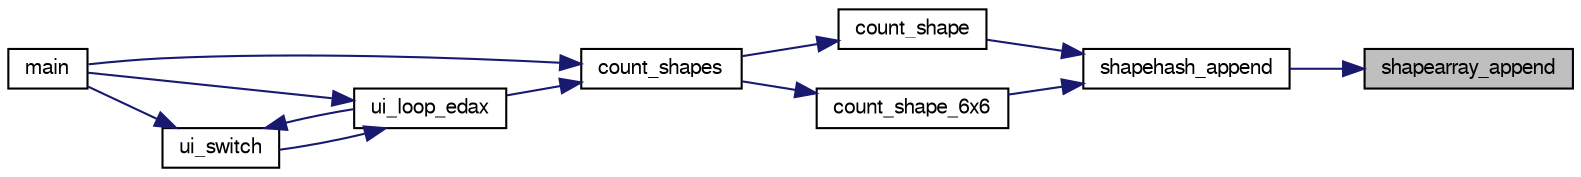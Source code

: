 digraph "shapearray_append"
{
 // LATEX_PDF_SIZE
  bgcolor="transparent";
  edge [fontname="FreeSans",fontsize="10",labelfontname="FreeSans",labelfontsize="10"];
  node [fontname="FreeSans",fontsize="10",shape=record];
  rankdir="RL";
  Node1 [label="shapearray_append",height=0.2,width=0.4,color="black", fillcolor="grey75", style="filled", fontcolor="black",tooltip="Append a shape into the array."];
  Node1 -> Node2 [dir="back",color="midnightblue",fontsize="10",style="solid",fontname="FreeSans"];
  Node2 [label="shapehash_append",height=0.2,width=0.4,color="black",URL="$perft_8c.html#aa9ccb76452b0e66397a5945782126ba8",tooltip="Append a shape to the hash table."];
  Node2 -> Node3 [dir="back",color="midnightblue",fontsize="10",style="solid",fontname="FreeSans"];
  Node3 [label="count_shape",height=0.2,width=0.4,color="black",URL="$perft_8c.html#ac407862f89888ec121363c7dd9a391ee",tooltip="Recursively count shapes."];
  Node3 -> Node4 [dir="back",color="midnightblue",fontsize="10",style="solid",fontname="FreeSans"];
  Node4 [label="count_shapes",height=0.2,width=0.4,color="black",URL="$perft_8c.html#ae1a42ac91b05bd8cbc864f4c1d9c7596",tooltip="Count shapes."];
  Node4 -> Node5 [dir="back",color="midnightblue",fontsize="10",style="solid",fontname="FreeSans"];
  Node5 [label="main",height=0.2,width=0.4,color="black",URL="$main_8c.html#a3c04138a5bfe5d72780bb7e82a18e627",tooltip="edax main function."];
  Node4 -> Node6 [dir="back",color="midnightblue",fontsize="10",style="solid",fontname="FreeSans"];
  Node6 [label="ui_loop_edax",height=0.2,width=0.4,color="black",URL="$edax_8c.html#a2354b96c7688bae32bedb6203d672f50",tooltip="Loop event."];
  Node6 -> Node5 [dir="back",color="midnightblue",fontsize="10",style="solid",fontname="FreeSans"];
  Node6 -> Node7 [dir="back",color="midnightblue",fontsize="10",style="solid",fontname="FreeSans"];
  Node7 [label="ui_switch",height=0.2,width=0.4,color="black",URL="$ui_8c.html#a4234d6b0fd690186ef0ec2fc2eba2d4d",tooltip="Switch between different User Interface."];
  Node7 -> Node5 [dir="back",color="midnightblue",fontsize="10",style="solid",fontname="FreeSans"];
  Node7 -> Node6 [dir="back",color="midnightblue",fontsize="10",style="solid",fontname="FreeSans"];
  Node2 -> Node8 [dir="back",color="midnightblue",fontsize="10",style="solid",fontname="FreeSans"];
  Node8 [label="count_shape_6x6",height=0.2,width=0.4,color="black",URL="$perft_8c.html#a5dce5b6d1c1a8586cce0ce9e16e6b833",tooltip="Recursively count shapes."];
  Node8 -> Node4 [dir="back",color="midnightblue",fontsize="10",style="solid",fontname="FreeSans"];
}
